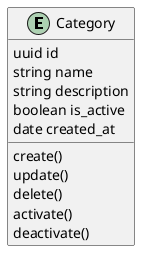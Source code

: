 @startuml Category
    entity Category
    Category : uuid id
    Category : string name
    Category : string description
    Category : boolean is_active
    Category : date created_at

    Category : create()
    Category : update()
    Category : delete()
    Category : activate()
    Category : deactivate()
@endunl